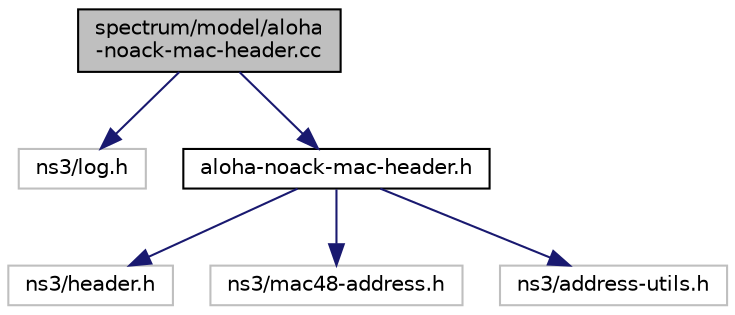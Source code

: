 digraph "spectrum/model/aloha-noack-mac-header.cc"
{
  edge [fontname="Helvetica",fontsize="10",labelfontname="Helvetica",labelfontsize="10"];
  node [fontname="Helvetica",fontsize="10",shape=record];
  Node1 [label="spectrum/model/aloha\l-noack-mac-header.cc",height=0.2,width=0.4,color="black", fillcolor="grey75", style="filled", fontcolor="black"];
  Node1 -> Node2 [color="midnightblue",fontsize="10",style="solid"];
  Node2 [label="ns3/log.h",height=0.2,width=0.4,color="grey75", fillcolor="white", style="filled"];
  Node1 -> Node3 [color="midnightblue",fontsize="10",style="solid"];
  Node3 [label="aloha-noack-mac-header.h",height=0.2,width=0.4,color="black", fillcolor="white", style="filled",URL="$d7/d48/aloha-noack-mac-header_8h.html"];
  Node3 -> Node4 [color="midnightblue",fontsize="10",style="solid"];
  Node4 [label="ns3/header.h",height=0.2,width=0.4,color="grey75", fillcolor="white", style="filled"];
  Node3 -> Node5 [color="midnightblue",fontsize="10",style="solid"];
  Node5 [label="ns3/mac48-address.h",height=0.2,width=0.4,color="grey75", fillcolor="white", style="filled"];
  Node3 -> Node6 [color="midnightblue",fontsize="10",style="solid"];
  Node6 [label="ns3/address-utils.h",height=0.2,width=0.4,color="grey75", fillcolor="white", style="filled"];
}

